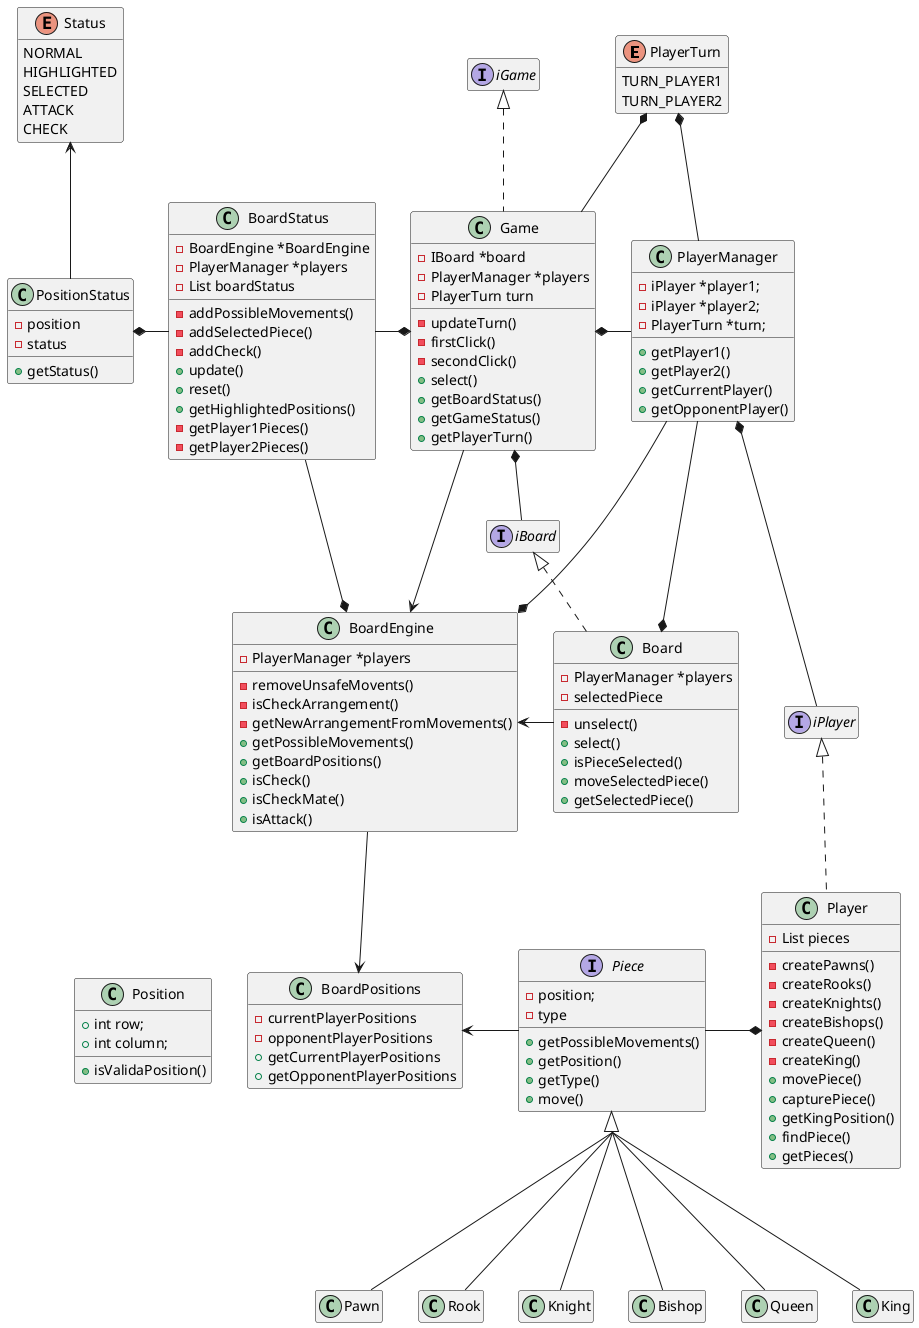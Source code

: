 @startuml Class Diagram

hide empty members
skinparam groupInheritance 6

enum PlayerTurn
{
    TURN_PLAYER1
    TURN_PLAYER2
}

enum Status
{
    NORMAL
    HIGHLIGHTED
    SELECTED
    ATTACK
    CHECK
}

class Position
{
    + int row;
    + int column;

    + isValidaPosition()    
}

interface Piece
{
    - position;
    - type
    + getPossibleMovements()
    + getPosition()
    + getType()
    + move()
}

class Pawn 
class Rook 
class Knight 
class Bishop 
class Queen 
class King 

interface iPlayer

class Player implements iPlayer
{
    - List pieces

    - createPawns()
    - createRooks()
    - createKnights()
    - createBishops()
    - createQueen()
    - createKing()
    + movePiece()
    + capturePiece()
    + getKingPosition()
    + findPiece()
    + getPieces()
}

class PlayerManager
{
    - iPlayer *player1;
    - iPlayer *player2;
    - PlayerTurn *turn;

    + getPlayer1()
    + getPlayer2()
    + getCurrentPlayer()
    + getOpponentPlayer()
}

interface iBoard

class Board implements iBoard
{
    - PlayerManager *players
    - selectedPiece

    - unselect()
    + select()
    + isPieceSelected()
    + moveSelectedPiece()
    + getSelectedPiece()
}

class BoardEngine
{
    - PlayerManager *players

    - removeUnsafeMovents()
    - isCheckArrangement()
    - getNewArrangementFromMovements()
    + getPossibleMovements()
    + getBoardPositions()
    + isCheck()
    + isCheckMate()
    + isAttack()
}

class BoardPositions
{
    - currentPlayerPositions
    - opponentPlayerPositions
    + getCurrentPlayerPositions
    + getOpponentPlayerPositions
}

class BoardStatus
{
    - BoardEngine *BoardEngine
    - PlayerManager *players
    - List boardStatus

    - addPossibleMovements()
    - addSelectedPiece()
    - addCheck()
    + update()
    + reset()
    + getHighlightedPositions()
    - getPlayer1Pieces()
    - getPlayer2Pieces()
}

class PositionStatus
{
    - position
    - status
    + getStatus()
}

interface iGame

class Game implements iGame
{
    - updateTurn()
    - firstClick()
    - secondClick()
    + select()
    + getBoardStatus()
    + getGameStatus()
    + getPlayerTurn()

    - IBoard *board
    - PlayerManager *players
    - PlayerTurn turn
}

BoardPositions <- Piece
BoardEngine --> BoardPositions

Piece -* Player
Piece <|--- Pawn
Piece <|--- Rook
Piece <|--- Knight
Piece <|--- Bishop
Piece <|--- Queen
Piece <|--- King

PlayerManager *--- iPlayer
Game *- PlayerManager
PlayerManager --* Board
PlayerManager --* BoardEngine

PositionStatus *- BoardStatus  
BoardStatus -* Game
BoardStatus --* BoardEngine
Game *-- iBoard
Game ---> BoardEngine
BoardEngine <- Board

Status <-- PositionStatus
Position -[hidden]> BoardPositions

PlayerTurn *-- PlayerManager
PlayerTurn *-- Game
@enduml
